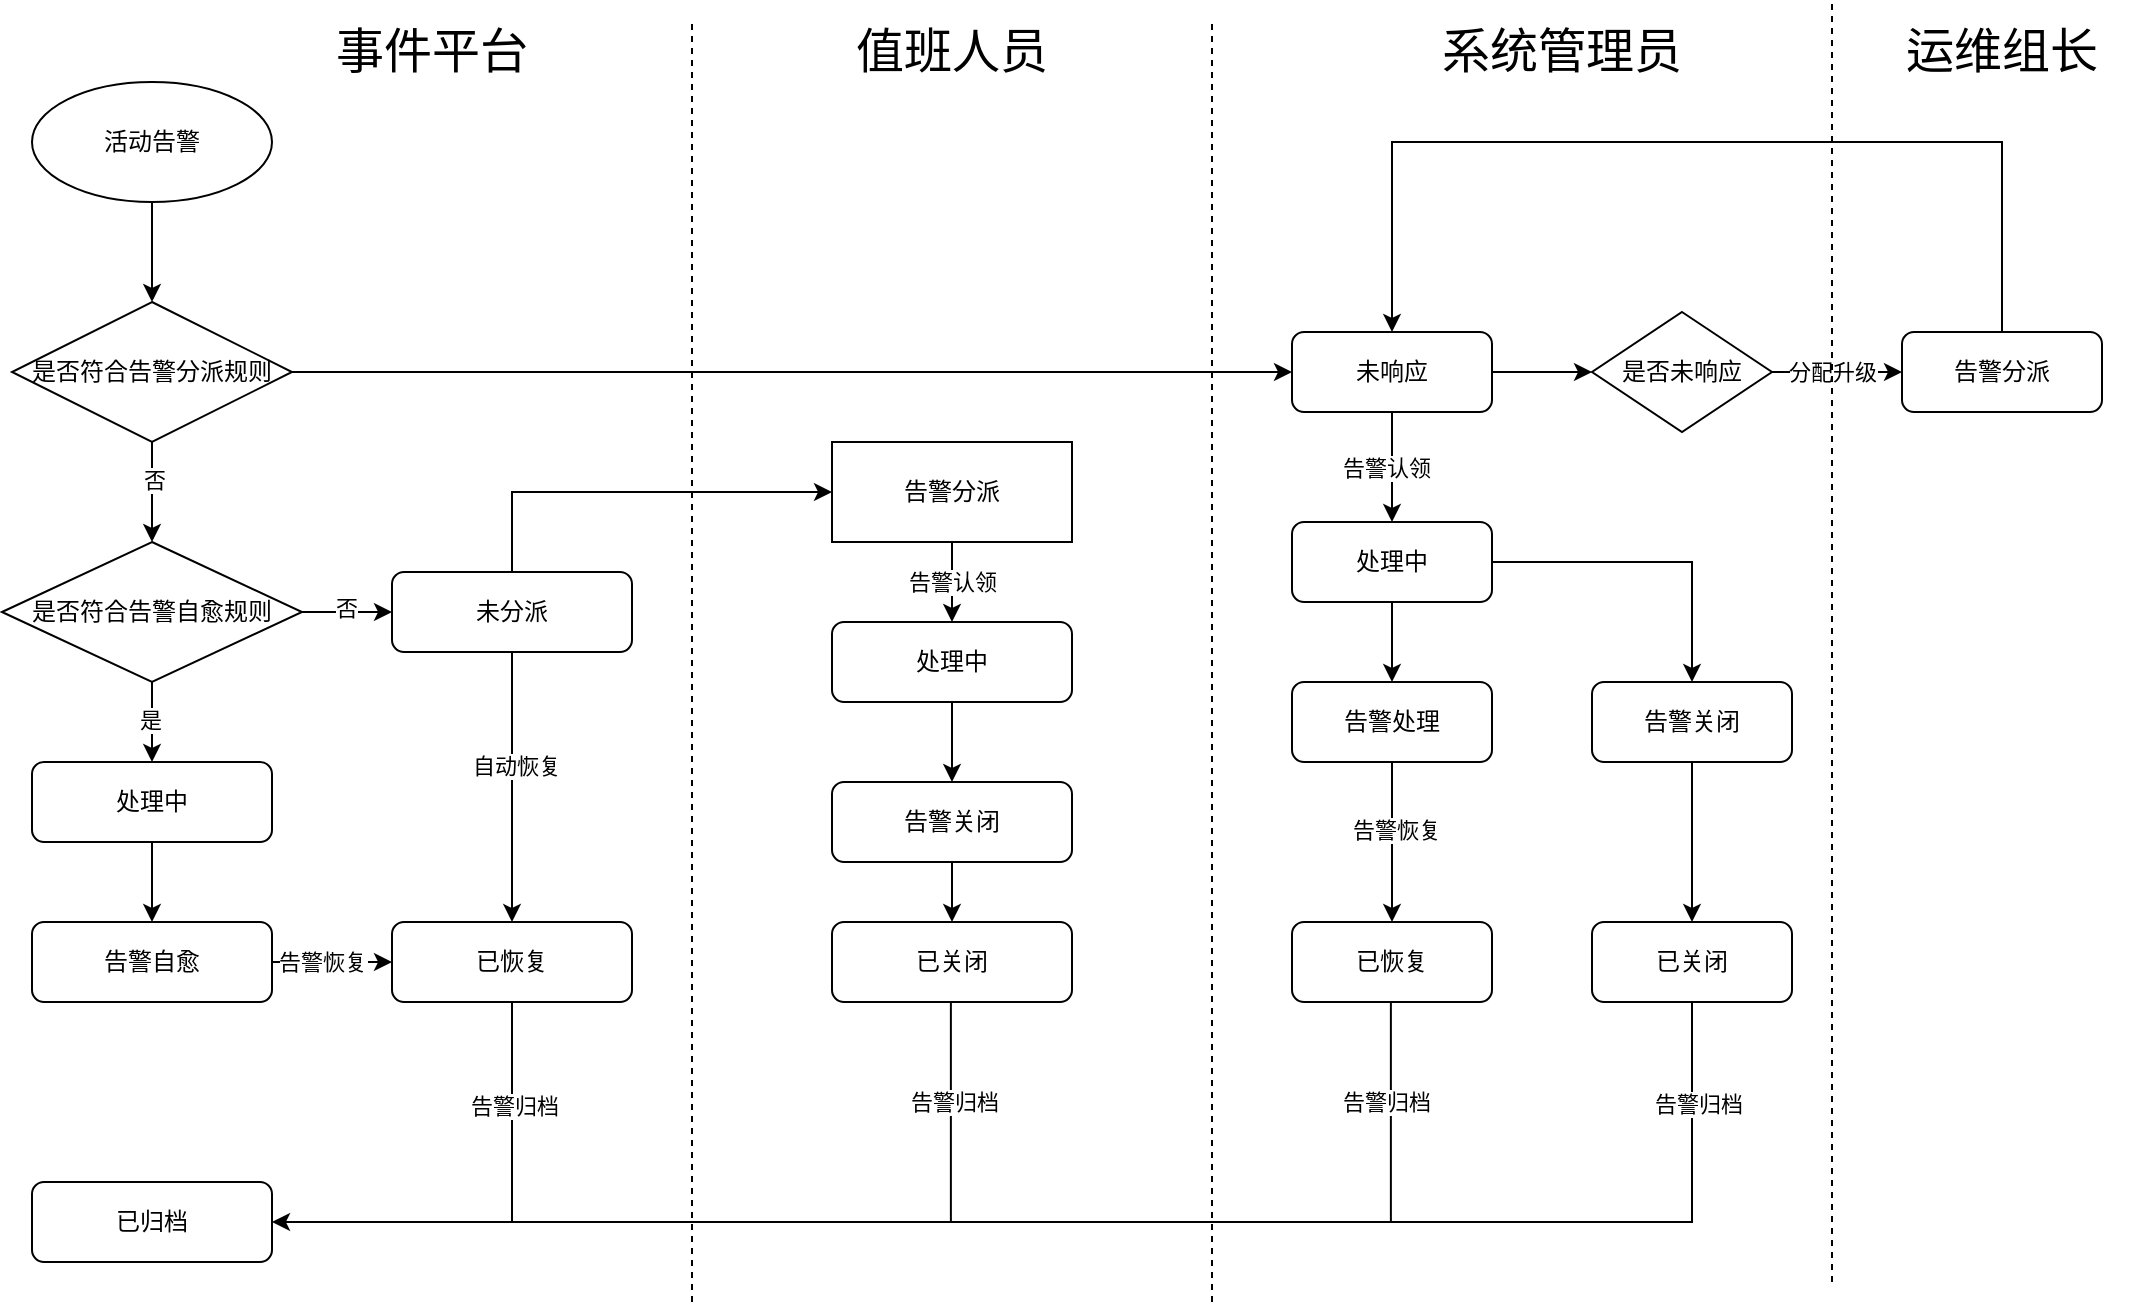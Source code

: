 <mxfile version="24.1.0" type="github">
  <diagram name="第 1 页" id="LmHKKZuUkDMLqIImeYsX">
    <mxGraphModel dx="1060" dy="618" grid="1" gridSize="10" guides="1" tooltips="1" connect="1" arrows="1" fold="1" page="1" pageScale="1" pageWidth="1169" pageHeight="1654" math="0" shadow="0">
      <root>
        <mxCell id="0" />
        <mxCell id="1" parent="0" />
        <mxCell id="qOD5johp-wV2QWAiRMah-6" value="" style="edgeStyle=orthogonalEdgeStyle;rounded=0;orthogonalLoop=1;jettySize=auto;html=1;" edge="1" parent="1" source="qOD5johp-wV2QWAiRMah-1" target="qOD5johp-wV2QWAiRMah-2">
          <mxGeometry relative="1" as="geometry" />
        </mxCell>
        <mxCell id="qOD5johp-wV2QWAiRMah-1" value="活动告警" style="ellipse;whiteSpace=wrap;html=1;" vertex="1" parent="1">
          <mxGeometry x="100" y="40" width="120" height="60" as="geometry" />
        </mxCell>
        <mxCell id="qOD5johp-wV2QWAiRMah-8" value="" style="edgeStyle=orthogonalEdgeStyle;rounded=0;orthogonalLoop=1;jettySize=auto;html=1;" edge="1" parent="1" source="qOD5johp-wV2QWAiRMah-2" target="qOD5johp-wV2QWAiRMah-7">
          <mxGeometry relative="1" as="geometry" />
        </mxCell>
        <mxCell id="qOD5johp-wV2QWAiRMah-9" value="否" style="edgeLabel;html=1;align=center;verticalAlign=middle;resizable=0;points=[];" vertex="1" connectable="0" parent="qOD5johp-wV2QWAiRMah-8">
          <mxGeometry x="-0.24" y="1" relative="1" as="geometry">
            <mxPoint as="offset" />
          </mxGeometry>
        </mxCell>
        <mxCell id="qOD5johp-wV2QWAiRMah-43" style="edgeStyle=orthogonalEdgeStyle;rounded=0;orthogonalLoop=1;jettySize=auto;html=1;entryX=0;entryY=0.5;entryDx=0;entryDy=0;" edge="1" parent="1" source="qOD5johp-wV2QWAiRMah-2" target="qOD5johp-wV2QWAiRMah-42">
          <mxGeometry relative="1" as="geometry" />
        </mxCell>
        <mxCell id="qOD5johp-wV2QWAiRMah-2" value="是否符合告警分派规则" style="rhombus;whiteSpace=wrap;html=1;" vertex="1" parent="1">
          <mxGeometry x="90" y="150" width="140" height="70" as="geometry" />
        </mxCell>
        <mxCell id="qOD5johp-wV2QWAiRMah-3" value="" style="endArrow=none;dashed=1;html=1;rounded=0;" edge="1" parent="1">
          <mxGeometry width="50" height="50" relative="1" as="geometry">
            <mxPoint x="430" y="650" as="sourcePoint" />
            <mxPoint x="430" y="10" as="targetPoint" />
          </mxGeometry>
        </mxCell>
        <mxCell id="qOD5johp-wV2QWAiRMah-5" value="&lt;font style=&quot;font-size: 24px;&quot;&gt;事件平台&lt;/font&gt;" style="text;html=1;align=center;verticalAlign=middle;whiteSpace=wrap;rounded=0;" vertex="1" parent="1">
          <mxGeometry x="250" y="10" width="100" height="30" as="geometry" />
        </mxCell>
        <mxCell id="qOD5johp-wV2QWAiRMah-11" value="" style="edgeStyle=orthogonalEdgeStyle;rounded=0;orthogonalLoop=1;jettySize=auto;html=1;" edge="1" parent="1" source="qOD5johp-wV2QWAiRMah-7" target="qOD5johp-wV2QWAiRMah-10">
          <mxGeometry relative="1" as="geometry" />
        </mxCell>
        <mxCell id="qOD5johp-wV2QWAiRMah-71" value="是" style="edgeLabel;html=1;align=center;verticalAlign=middle;resizable=0;points=[];" vertex="1" connectable="0" parent="qOD5johp-wV2QWAiRMah-11">
          <mxGeometry x="-0.067" y="-1" relative="1" as="geometry">
            <mxPoint as="offset" />
          </mxGeometry>
        </mxCell>
        <mxCell id="qOD5johp-wV2QWAiRMah-15" value="" style="edgeStyle=orthogonalEdgeStyle;rounded=0;orthogonalLoop=1;jettySize=auto;html=1;" edge="1" parent="1" source="qOD5johp-wV2QWAiRMah-7" target="qOD5johp-wV2QWAiRMah-14">
          <mxGeometry relative="1" as="geometry" />
        </mxCell>
        <mxCell id="qOD5johp-wV2QWAiRMah-16" value="否" style="edgeLabel;html=1;align=center;verticalAlign=middle;resizable=0;points=[];" vertex="1" connectable="0" parent="qOD5johp-wV2QWAiRMah-15">
          <mxGeometry x="-0.022" y="2" relative="1" as="geometry">
            <mxPoint as="offset" />
          </mxGeometry>
        </mxCell>
        <mxCell id="qOD5johp-wV2QWAiRMah-7" value="是否符合告警自愈规则" style="rhombus;whiteSpace=wrap;html=1;" vertex="1" parent="1">
          <mxGeometry x="85" y="270" width="150" height="70" as="geometry" />
        </mxCell>
        <mxCell id="qOD5johp-wV2QWAiRMah-13" value="" style="edgeStyle=orthogonalEdgeStyle;rounded=0;orthogonalLoop=1;jettySize=auto;html=1;" edge="1" parent="1" source="qOD5johp-wV2QWAiRMah-10" target="qOD5johp-wV2QWAiRMah-12">
          <mxGeometry relative="1" as="geometry" />
        </mxCell>
        <mxCell id="qOD5johp-wV2QWAiRMah-10" value="处理中" style="rounded=1;whiteSpace=wrap;html=1;" vertex="1" parent="1">
          <mxGeometry x="100" y="380" width="120" height="40" as="geometry" />
        </mxCell>
        <mxCell id="qOD5johp-wV2QWAiRMah-19" value="" style="edgeStyle=orthogonalEdgeStyle;rounded=0;orthogonalLoop=1;jettySize=auto;html=1;" edge="1" parent="1" source="qOD5johp-wV2QWAiRMah-12" target="qOD5johp-wV2QWAiRMah-17">
          <mxGeometry relative="1" as="geometry" />
        </mxCell>
        <mxCell id="qOD5johp-wV2QWAiRMah-20" value="告警恢复" style="edgeLabel;html=1;align=center;verticalAlign=middle;resizable=0;points=[];" vertex="1" connectable="0" parent="qOD5johp-wV2QWAiRMah-19">
          <mxGeometry x="-0.167" relative="1" as="geometry">
            <mxPoint as="offset" />
          </mxGeometry>
        </mxCell>
        <mxCell id="qOD5johp-wV2QWAiRMah-12" value="告警自愈" style="rounded=1;whiteSpace=wrap;html=1;" vertex="1" parent="1">
          <mxGeometry x="100" y="460" width="120" height="40" as="geometry" />
        </mxCell>
        <mxCell id="qOD5johp-wV2QWAiRMah-18" style="edgeStyle=orthogonalEdgeStyle;rounded=0;orthogonalLoop=1;jettySize=auto;html=1;entryX=0.5;entryY=0;entryDx=0;entryDy=0;" edge="1" parent="1" source="qOD5johp-wV2QWAiRMah-14" target="qOD5johp-wV2QWAiRMah-17">
          <mxGeometry relative="1" as="geometry" />
        </mxCell>
        <mxCell id="qOD5johp-wV2QWAiRMah-38" value="自动恢复" style="edgeLabel;html=1;align=center;verticalAlign=middle;resizable=0;points=[];" vertex="1" connectable="0" parent="qOD5johp-wV2QWAiRMah-18">
          <mxGeometry x="-0.156" y="2" relative="1" as="geometry">
            <mxPoint as="offset" />
          </mxGeometry>
        </mxCell>
        <mxCell id="qOD5johp-wV2QWAiRMah-26" style="edgeStyle=orthogonalEdgeStyle;rounded=0;orthogonalLoop=1;jettySize=auto;html=1;entryX=0;entryY=0.5;entryDx=0;entryDy=0;" edge="1" parent="1" source="qOD5johp-wV2QWAiRMah-14" target="qOD5johp-wV2QWAiRMah-21">
          <mxGeometry relative="1" as="geometry">
            <Array as="points">
              <mxPoint x="340" y="245" />
            </Array>
          </mxGeometry>
        </mxCell>
        <mxCell id="qOD5johp-wV2QWAiRMah-14" value="未分派" style="rounded=1;whiteSpace=wrap;html=1;" vertex="1" parent="1">
          <mxGeometry x="280" y="285" width="120" height="40" as="geometry" />
        </mxCell>
        <mxCell id="qOD5johp-wV2QWAiRMah-17" value="已恢复" style="rounded=1;whiteSpace=wrap;html=1;" vertex="1" parent="1">
          <mxGeometry x="280" y="460" width="120" height="40" as="geometry" />
        </mxCell>
        <mxCell id="qOD5johp-wV2QWAiRMah-27" value="告警认领" style="edgeStyle=orthogonalEdgeStyle;rounded=0;orthogonalLoop=1;jettySize=auto;html=1;" edge="1" parent="1" source="qOD5johp-wV2QWAiRMah-21" target="qOD5johp-wV2QWAiRMah-23">
          <mxGeometry relative="1" as="geometry" />
        </mxCell>
        <mxCell id="qOD5johp-wV2QWAiRMah-21" value="告警分派" style="rounded=0;whiteSpace=wrap;html=1;" vertex="1" parent="1">
          <mxGeometry x="500" y="220" width="120" height="50" as="geometry" />
        </mxCell>
        <mxCell id="qOD5johp-wV2QWAiRMah-22" value="&lt;span style=&quot;font-size: 24px;&quot;&gt;值班人员&lt;/span&gt;" style="text;html=1;align=center;verticalAlign=middle;whiteSpace=wrap;rounded=0;" vertex="1" parent="1">
          <mxGeometry x="510" y="10" width="100" height="30" as="geometry" />
        </mxCell>
        <mxCell id="qOD5johp-wV2QWAiRMah-31" style="edgeStyle=orthogonalEdgeStyle;rounded=0;orthogonalLoop=1;jettySize=auto;html=1;entryX=0.5;entryY=0;entryDx=0;entryDy=0;" edge="1" parent="1" source="qOD5johp-wV2QWAiRMah-23" target="qOD5johp-wV2QWAiRMah-24">
          <mxGeometry relative="1" as="geometry" />
        </mxCell>
        <mxCell id="qOD5johp-wV2QWAiRMah-23" value="处理中" style="rounded=1;whiteSpace=wrap;html=1;" vertex="1" parent="1">
          <mxGeometry x="500" y="310" width="120" height="40" as="geometry" />
        </mxCell>
        <mxCell id="qOD5johp-wV2QWAiRMah-32" style="edgeStyle=orthogonalEdgeStyle;rounded=0;orthogonalLoop=1;jettySize=auto;html=1;entryX=0.5;entryY=0;entryDx=0;entryDy=0;" edge="1" parent="1" source="qOD5johp-wV2QWAiRMah-24" target="qOD5johp-wV2QWAiRMah-25">
          <mxGeometry relative="1" as="geometry" />
        </mxCell>
        <mxCell id="qOD5johp-wV2QWAiRMah-24" value="告警关闭" style="rounded=1;whiteSpace=wrap;html=1;" vertex="1" parent="1">
          <mxGeometry x="500" y="390" width="120" height="40" as="geometry" />
        </mxCell>
        <mxCell id="qOD5johp-wV2QWAiRMah-25" value="已关闭" style="rounded=1;whiteSpace=wrap;html=1;" vertex="1" parent="1">
          <mxGeometry x="500" y="460" width="120" height="40" as="geometry" />
        </mxCell>
        <mxCell id="qOD5johp-wV2QWAiRMah-33" value="已归档" style="rounded=1;whiteSpace=wrap;html=1;" vertex="1" parent="1">
          <mxGeometry x="100" y="590" width="120" height="40" as="geometry" />
        </mxCell>
        <mxCell id="qOD5johp-wV2QWAiRMah-36" value="" style="endArrow=none;html=1;rounded=0;entryX=0.5;entryY=1;entryDx=0;entryDy=0;" edge="1" parent="1" target="qOD5johp-wV2QWAiRMah-17">
          <mxGeometry width="50" height="50" relative="1" as="geometry">
            <mxPoint x="340" y="610" as="sourcePoint" />
            <mxPoint x="340" y="510" as="targetPoint" />
          </mxGeometry>
        </mxCell>
        <mxCell id="qOD5johp-wV2QWAiRMah-37" value="告警归档" style="edgeLabel;html=1;align=center;verticalAlign=middle;resizable=0;points=[];" vertex="1" connectable="0" parent="qOD5johp-wV2QWAiRMah-36">
          <mxGeometry x="0.054" y="-1" relative="1" as="geometry">
            <mxPoint as="offset" />
          </mxGeometry>
        </mxCell>
        <mxCell id="qOD5johp-wV2QWAiRMah-40" value="" style="endArrow=none;dashed=1;html=1;rounded=0;" edge="1" parent="1">
          <mxGeometry width="50" height="50" relative="1" as="geometry">
            <mxPoint x="690" y="650" as="sourcePoint" />
            <mxPoint x="690" y="10" as="targetPoint" />
          </mxGeometry>
        </mxCell>
        <mxCell id="qOD5johp-wV2QWAiRMah-41" value="&lt;span style=&quot;font-size: 24px;&quot;&gt;系统管理员&lt;/span&gt;" style="text;html=1;align=center;verticalAlign=middle;whiteSpace=wrap;rounded=0;" vertex="1" parent="1">
          <mxGeometry x="800" y="10" width="130" height="30" as="geometry" />
        </mxCell>
        <mxCell id="qOD5johp-wV2QWAiRMah-45" value="" style="edgeStyle=orthogonalEdgeStyle;rounded=0;orthogonalLoop=1;jettySize=auto;html=1;" edge="1" parent="1" source="qOD5johp-wV2QWAiRMah-42" target="qOD5johp-wV2QWAiRMah-44">
          <mxGeometry relative="1" as="geometry" />
        </mxCell>
        <mxCell id="qOD5johp-wV2QWAiRMah-54" value="" style="edgeStyle=orthogonalEdgeStyle;rounded=0;orthogonalLoop=1;jettySize=auto;html=1;" edge="1" parent="1" source="qOD5johp-wV2QWAiRMah-42" target="qOD5johp-wV2QWAiRMah-53">
          <mxGeometry relative="1" as="geometry" />
        </mxCell>
        <mxCell id="qOD5johp-wV2QWAiRMah-75" value="告警认领" style="edgeLabel;html=1;align=center;verticalAlign=middle;resizable=0;points=[];" vertex="1" connectable="0" parent="qOD5johp-wV2QWAiRMah-54">
          <mxGeometry x="0.022" y="-3" relative="1" as="geometry">
            <mxPoint as="offset" />
          </mxGeometry>
        </mxCell>
        <mxCell id="qOD5johp-wV2QWAiRMah-42" value="未响应" style="rounded=1;whiteSpace=wrap;html=1;" vertex="1" parent="1">
          <mxGeometry x="730" y="165" width="100" height="40" as="geometry" />
        </mxCell>
        <mxCell id="qOD5johp-wV2QWAiRMah-47" value="" style="edgeStyle=orthogonalEdgeStyle;rounded=0;orthogonalLoop=1;jettySize=auto;html=1;" edge="1" parent="1" source="qOD5johp-wV2QWAiRMah-44" target="qOD5johp-wV2QWAiRMah-46">
          <mxGeometry relative="1" as="geometry" />
        </mxCell>
        <mxCell id="qOD5johp-wV2QWAiRMah-52" value="分配升级" style="edgeLabel;html=1;align=center;verticalAlign=middle;resizable=0;points=[];" vertex="1" connectable="0" parent="qOD5johp-wV2QWAiRMah-47">
          <mxGeometry x="-0.444" y="1" relative="1" as="geometry">
            <mxPoint x="12" y="1" as="offset" />
          </mxGeometry>
        </mxCell>
        <mxCell id="qOD5johp-wV2QWAiRMah-44" value="是否未响应" style="rhombus;whiteSpace=wrap;html=1;" vertex="1" parent="1">
          <mxGeometry x="880" y="155" width="90" height="60" as="geometry" />
        </mxCell>
        <mxCell id="qOD5johp-wV2QWAiRMah-48" style="edgeStyle=orthogonalEdgeStyle;rounded=0;orthogonalLoop=1;jettySize=auto;html=1;entryX=0.5;entryY=0;entryDx=0;entryDy=0;" edge="1" parent="1" source="qOD5johp-wV2QWAiRMah-46" target="qOD5johp-wV2QWAiRMah-42">
          <mxGeometry relative="1" as="geometry">
            <mxPoint x="810" y="60" as="targetPoint" />
            <Array as="points">
              <mxPoint x="1085" y="70" />
              <mxPoint x="780" y="70" />
            </Array>
          </mxGeometry>
        </mxCell>
        <mxCell id="qOD5johp-wV2QWAiRMah-46" value="告警分派" style="rounded=1;whiteSpace=wrap;html=1;" vertex="1" parent="1">
          <mxGeometry x="1035" y="165" width="100" height="40" as="geometry" />
        </mxCell>
        <mxCell id="qOD5johp-wV2QWAiRMah-50" value="" style="endArrow=none;dashed=1;html=1;rounded=0;" edge="1" parent="1">
          <mxGeometry width="50" height="50" relative="1" as="geometry">
            <mxPoint x="1000" y="640" as="sourcePoint" />
            <mxPoint x="1000" as="targetPoint" />
          </mxGeometry>
        </mxCell>
        <mxCell id="qOD5johp-wV2QWAiRMah-51" value="&lt;span style=&quot;font-size: 24px;&quot;&gt;运维组长&lt;/span&gt;" style="text;html=1;align=center;verticalAlign=middle;whiteSpace=wrap;rounded=0;" vertex="1" parent="1">
          <mxGeometry x="1020" y="10" width="130" height="30" as="geometry" />
        </mxCell>
        <mxCell id="qOD5johp-wV2QWAiRMah-56" value="" style="edgeStyle=orthogonalEdgeStyle;rounded=0;orthogonalLoop=1;jettySize=auto;html=1;" edge="1" parent="1" source="qOD5johp-wV2QWAiRMah-53" target="qOD5johp-wV2QWAiRMah-55">
          <mxGeometry relative="1" as="geometry" />
        </mxCell>
        <mxCell id="qOD5johp-wV2QWAiRMah-58" style="edgeStyle=orthogonalEdgeStyle;rounded=0;orthogonalLoop=1;jettySize=auto;html=1;entryX=0.5;entryY=0;entryDx=0;entryDy=0;" edge="1" parent="1" source="qOD5johp-wV2QWAiRMah-53" target="qOD5johp-wV2QWAiRMah-57">
          <mxGeometry relative="1" as="geometry" />
        </mxCell>
        <mxCell id="qOD5johp-wV2QWAiRMah-53" value="处理中" style="rounded=1;whiteSpace=wrap;html=1;" vertex="1" parent="1">
          <mxGeometry x="730" y="260" width="100" height="40" as="geometry" />
        </mxCell>
        <mxCell id="qOD5johp-wV2QWAiRMah-61" value="" style="edgeStyle=orthogonalEdgeStyle;rounded=0;orthogonalLoop=1;jettySize=auto;html=1;" edge="1" parent="1" source="qOD5johp-wV2QWAiRMah-55" target="qOD5johp-wV2QWAiRMah-59">
          <mxGeometry relative="1" as="geometry" />
        </mxCell>
        <mxCell id="qOD5johp-wV2QWAiRMah-63" value="告警恢复" style="edgeLabel;html=1;align=center;verticalAlign=middle;resizable=0;points=[];" vertex="1" connectable="0" parent="qOD5johp-wV2QWAiRMah-61">
          <mxGeometry x="-0.149" y="2" relative="1" as="geometry">
            <mxPoint as="offset" />
          </mxGeometry>
        </mxCell>
        <mxCell id="qOD5johp-wV2QWAiRMah-55" value="告警处理" style="rounded=1;whiteSpace=wrap;html=1;" vertex="1" parent="1">
          <mxGeometry x="730" y="340" width="100" height="40" as="geometry" />
        </mxCell>
        <mxCell id="qOD5johp-wV2QWAiRMah-62" value="" style="edgeStyle=orthogonalEdgeStyle;rounded=0;orthogonalLoop=1;jettySize=auto;html=1;" edge="1" parent="1" source="qOD5johp-wV2QWAiRMah-57" target="qOD5johp-wV2QWAiRMah-60">
          <mxGeometry relative="1" as="geometry" />
        </mxCell>
        <mxCell id="qOD5johp-wV2QWAiRMah-57" value="告警关闭" style="rounded=1;whiteSpace=wrap;html=1;" vertex="1" parent="1">
          <mxGeometry x="880" y="340" width="100" height="40" as="geometry" />
        </mxCell>
        <mxCell id="qOD5johp-wV2QWAiRMah-59" value="已恢复" style="rounded=1;whiteSpace=wrap;html=1;" vertex="1" parent="1">
          <mxGeometry x="730" y="460" width="100" height="40" as="geometry" />
        </mxCell>
        <mxCell id="qOD5johp-wV2QWAiRMah-65" style="edgeStyle=orthogonalEdgeStyle;rounded=0;orthogonalLoop=1;jettySize=auto;html=1;entryX=1;entryY=0.5;entryDx=0;entryDy=0;" edge="1" parent="1" source="qOD5johp-wV2QWAiRMah-60" target="qOD5johp-wV2QWAiRMah-33">
          <mxGeometry relative="1" as="geometry">
            <Array as="points">
              <mxPoint x="930" y="610" />
            </Array>
          </mxGeometry>
        </mxCell>
        <mxCell id="qOD5johp-wV2QWAiRMah-74" value="告警归档" style="edgeLabel;html=1;align=center;verticalAlign=middle;resizable=0;points=[];" vertex="1" connectable="0" parent="qOD5johp-wV2QWAiRMah-65">
          <mxGeometry x="-0.876" y="3" relative="1" as="geometry">
            <mxPoint as="offset" />
          </mxGeometry>
        </mxCell>
        <mxCell id="qOD5johp-wV2QWAiRMah-60" value="已关闭" style="rounded=1;whiteSpace=wrap;html=1;" vertex="1" parent="1">
          <mxGeometry x="880" y="460" width="100" height="40" as="geometry" />
        </mxCell>
        <mxCell id="qOD5johp-wV2QWAiRMah-66" value="" style="endArrow=none;html=1;rounded=0;entryX=0.5;entryY=1;entryDx=0;entryDy=0;" edge="1" parent="1">
          <mxGeometry width="50" height="50" relative="1" as="geometry">
            <mxPoint x="559.44" y="610" as="sourcePoint" />
            <mxPoint x="559.44" y="500" as="targetPoint" />
          </mxGeometry>
        </mxCell>
        <mxCell id="qOD5johp-wV2QWAiRMah-72" value="告警归档" style="edgeLabel;html=1;align=center;verticalAlign=middle;resizable=0;points=[];" vertex="1" connectable="0" parent="qOD5johp-wV2QWAiRMah-66">
          <mxGeometry x="0.095" y="-1" relative="1" as="geometry">
            <mxPoint as="offset" />
          </mxGeometry>
        </mxCell>
        <mxCell id="qOD5johp-wV2QWAiRMah-68" value="" style="endArrow=none;html=1;rounded=0;entryX=0.5;entryY=1;entryDx=0;entryDy=0;" edge="1" parent="1">
          <mxGeometry width="50" height="50" relative="1" as="geometry">
            <mxPoint x="779.44" y="610" as="sourcePoint" />
            <mxPoint x="779.44" y="500" as="targetPoint" />
          </mxGeometry>
        </mxCell>
        <mxCell id="qOD5johp-wV2QWAiRMah-73" value="告警归档" style="edgeLabel;html=1;align=center;verticalAlign=middle;resizable=0;points=[];" vertex="1" connectable="0" parent="qOD5johp-wV2QWAiRMah-68">
          <mxGeometry x="-0.248" y="3" relative="1" as="geometry">
            <mxPoint y="-19" as="offset" />
          </mxGeometry>
        </mxCell>
      </root>
    </mxGraphModel>
  </diagram>
</mxfile>
